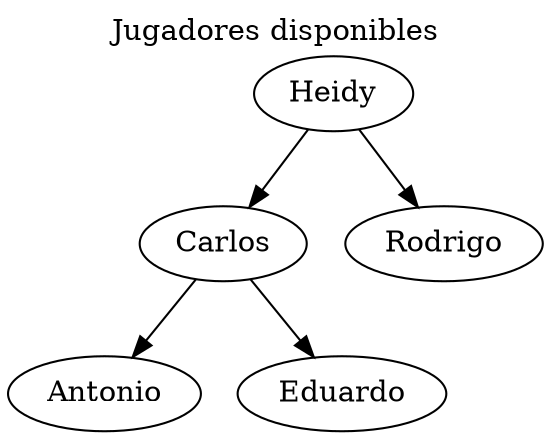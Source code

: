 digraph { 
"Heidy"
"Heidy"->"Carlos"
"Heidy"->"Rodrigo"
"Carlos"
"Carlos"->"Antonio"
"Carlos"->"Eduardo"
"Antonio"
"Eduardo"
"Rodrigo"
 labelloc="t"; label="Jugadores disponibles"; 
}